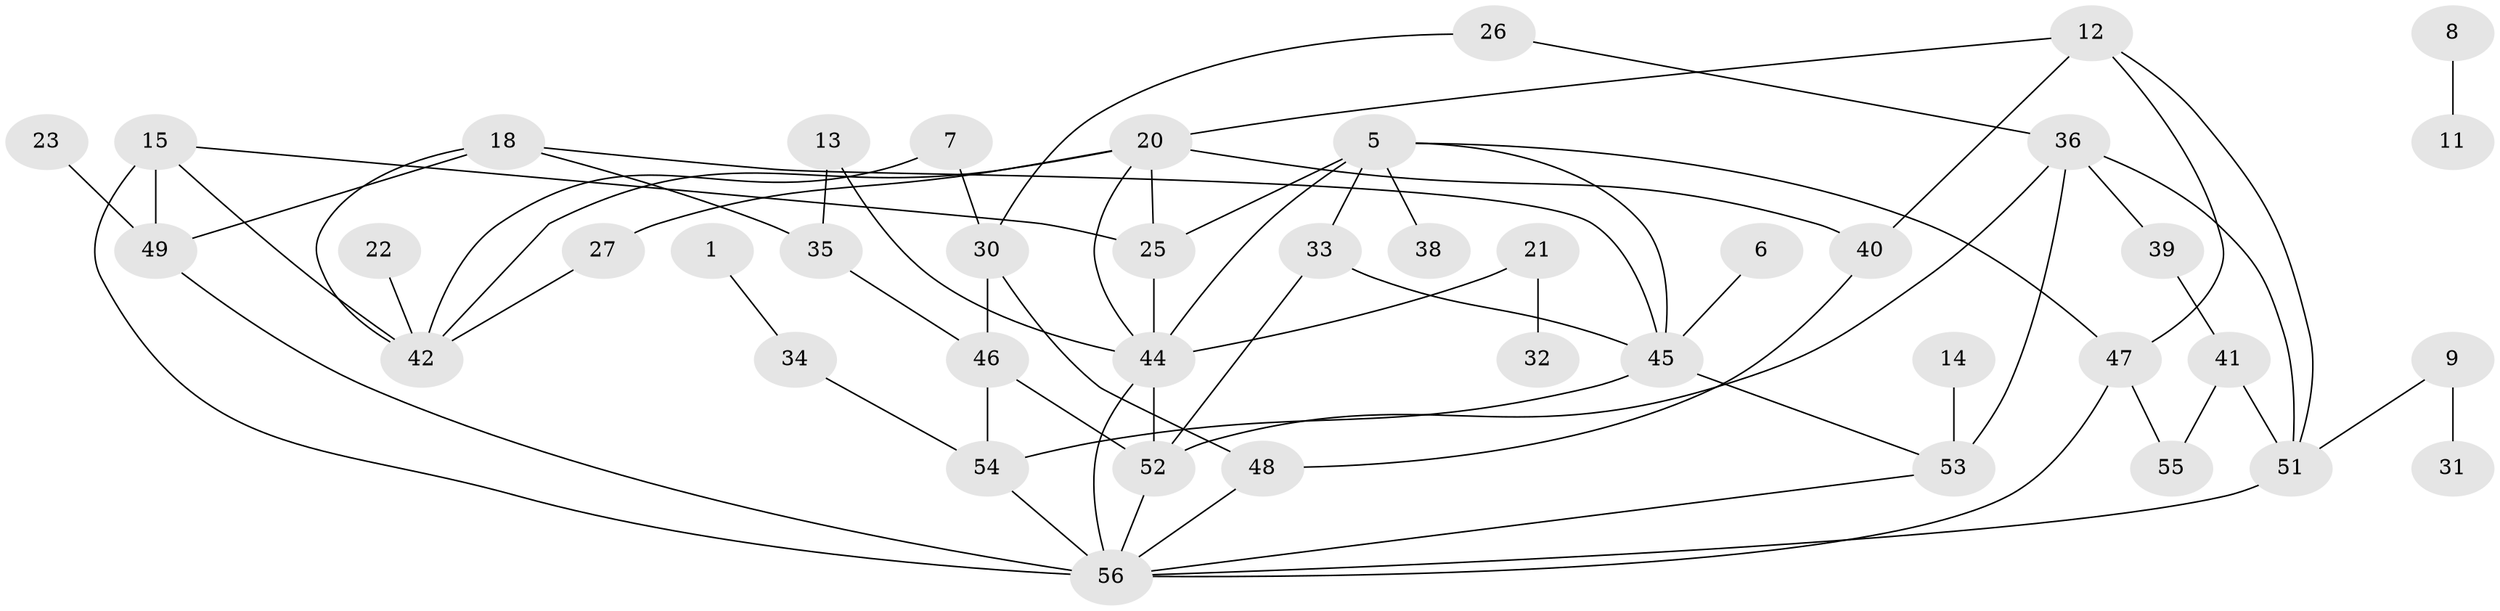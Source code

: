 // original degree distribution, {3: 0.21238938053097345, 2: 0.26548672566371684, 1: 0.20353982300884957, 0: 0.10619469026548672, 5: 0.05309734513274336, 4: 0.13274336283185842, 6: 0.017699115044247787, 7: 0.008849557522123894}
// Generated by graph-tools (version 1.1) at 2025/25/03/09/25 03:25:16]
// undirected, 43 vertices, 69 edges
graph export_dot {
graph [start="1"]
  node [color=gray90,style=filled];
  1;
  5;
  6;
  7;
  8;
  9;
  11;
  12;
  13;
  14;
  15;
  18;
  20;
  21;
  22;
  23;
  25;
  26;
  27;
  30;
  31;
  32;
  33;
  34;
  35;
  36;
  38;
  39;
  40;
  41;
  42;
  44;
  45;
  46;
  47;
  48;
  49;
  51;
  52;
  53;
  54;
  55;
  56;
  1 -- 34 [weight=1.0];
  5 -- 25 [weight=1.0];
  5 -- 33 [weight=1.0];
  5 -- 38 [weight=1.0];
  5 -- 44 [weight=1.0];
  5 -- 45 [weight=1.0];
  5 -- 47 [weight=1.0];
  6 -- 45 [weight=1.0];
  7 -- 30 [weight=1.0];
  7 -- 42 [weight=1.0];
  8 -- 11 [weight=1.0];
  9 -- 31 [weight=1.0];
  9 -- 51 [weight=1.0];
  12 -- 20 [weight=1.0];
  12 -- 40 [weight=1.0];
  12 -- 47 [weight=1.0];
  12 -- 51 [weight=1.0];
  13 -- 35 [weight=1.0];
  13 -- 44 [weight=1.0];
  14 -- 53 [weight=1.0];
  15 -- 25 [weight=1.0];
  15 -- 42 [weight=1.0];
  15 -- 49 [weight=1.0];
  15 -- 56 [weight=3.0];
  18 -- 35 [weight=1.0];
  18 -- 42 [weight=1.0];
  18 -- 45 [weight=1.0];
  18 -- 49 [weight=1.0];
  20 -- 25 [weight=1.0];
  20 -- 27 [weight=1.0];
  20 -- 40 [weight=1.0];
  20 -- 42 [weight=1.0];
  20 -- 44 [weight=1.0];
  21 -- 32 [weight=1.0];
  21 -- 44 [weight=1.0];
  22 -- 42 [weight=1.0];
  23 -- 49 [weight=1.0];
  25 -- 44 [weight=1.0];
  26 -- 30 [weight=1.0];
  26 -- 36 [weight=1.0];
  27 -- 42 [weight=1.0];
  30 -- 46 [weight=1.0];
  30 -- 48 [weight=1.0];
  33 -- 45 [weight=1.0];
  33 -- 52 [weight=1.0];
  34 -- 54 [weight=1.0];
  35 -- 46 [weight=1.0];
  36 -- 39 [weight=1.0];
  36 -- 51 [weight=1.0];
  36 -- 52 [weight=1.0];
  36 -- 53 [weight=2.0];
  39 -- 41 [weight=1.0];
  40 -- 48 [weight=1.0];
  41 -- 51 [weight=1.0];
  41 -- 55 [weight=1.0];
  44 -- 52 [weight=1.0];
  44 -- 56 [weight=1.0];
  45 -- 53 [weight=1.0];
  45 -- 54 [weight=1.0];
  46 -- 52 [weight=2.0];
  46 -- 54 [weight=1.0];
  47 -- 55 [weight=1.0];
  47 -- 56 [weight=1.0];
  48 -- 56 [weight=2.0];
  49 -- 56 [weight=1.0];
  51 -- 56 [weight=2.0];
  52 -- 56 [weight=1.0];
  53 -- 56 [weight=1.0];
  54 -- 56 [weight=2.0];
}
